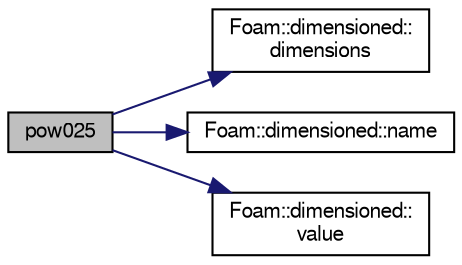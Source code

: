 digraph "pow025"
{
  bgcolor="transparent";
  edge [fontname="FreeSans",fontsize="10",labelfontname="FreeSans",labelfontsize="10"];
  node [fontname="FreeSans",fontsize="10",shape=record];
  rankdir="LR";
  Node34877 [label="pow025",height=0.2,width=0.4,color="black", fillcolor="grey75", style="filled", fontcolor="black"];
  Node34877 -> Node34878 [color="midnightblue",fontsize="10",style="solid",fontname="FreeSans"];
  Node34878 [label="Foam::dimensioned::\ldimensions",height=0.2,width=0.4,color="black",URL="$a26366.html#a512673c2674ca2d38885f1bb5f6994fb",tooltip="Return const reference to dimensions. "];
  Node34877 -> Node34879 [color="midnightblue",fontsize="10",style="solid",fontname="FreeSans"];
  Node34879 [label="Foam::dimensioned::name",height=0.2,width=0.4,color="black",URL="$a26366.html#ade4113569ef0db70665fded275a5e38e",tooltip="Return const reference to name. "];
  Node34877 -> Node34880 [color="midnightblue",fontsize="10",style="solid",fontname="FreeSans"];
  Node34880 [label="Foam::dimensioned::\lvalue",height=0.2,width=0.4,color="black",URL="$a26366.html#a7948200a26c85fc3a83ffa510a91d668",tooltip="Return const reference to value. "];
}
